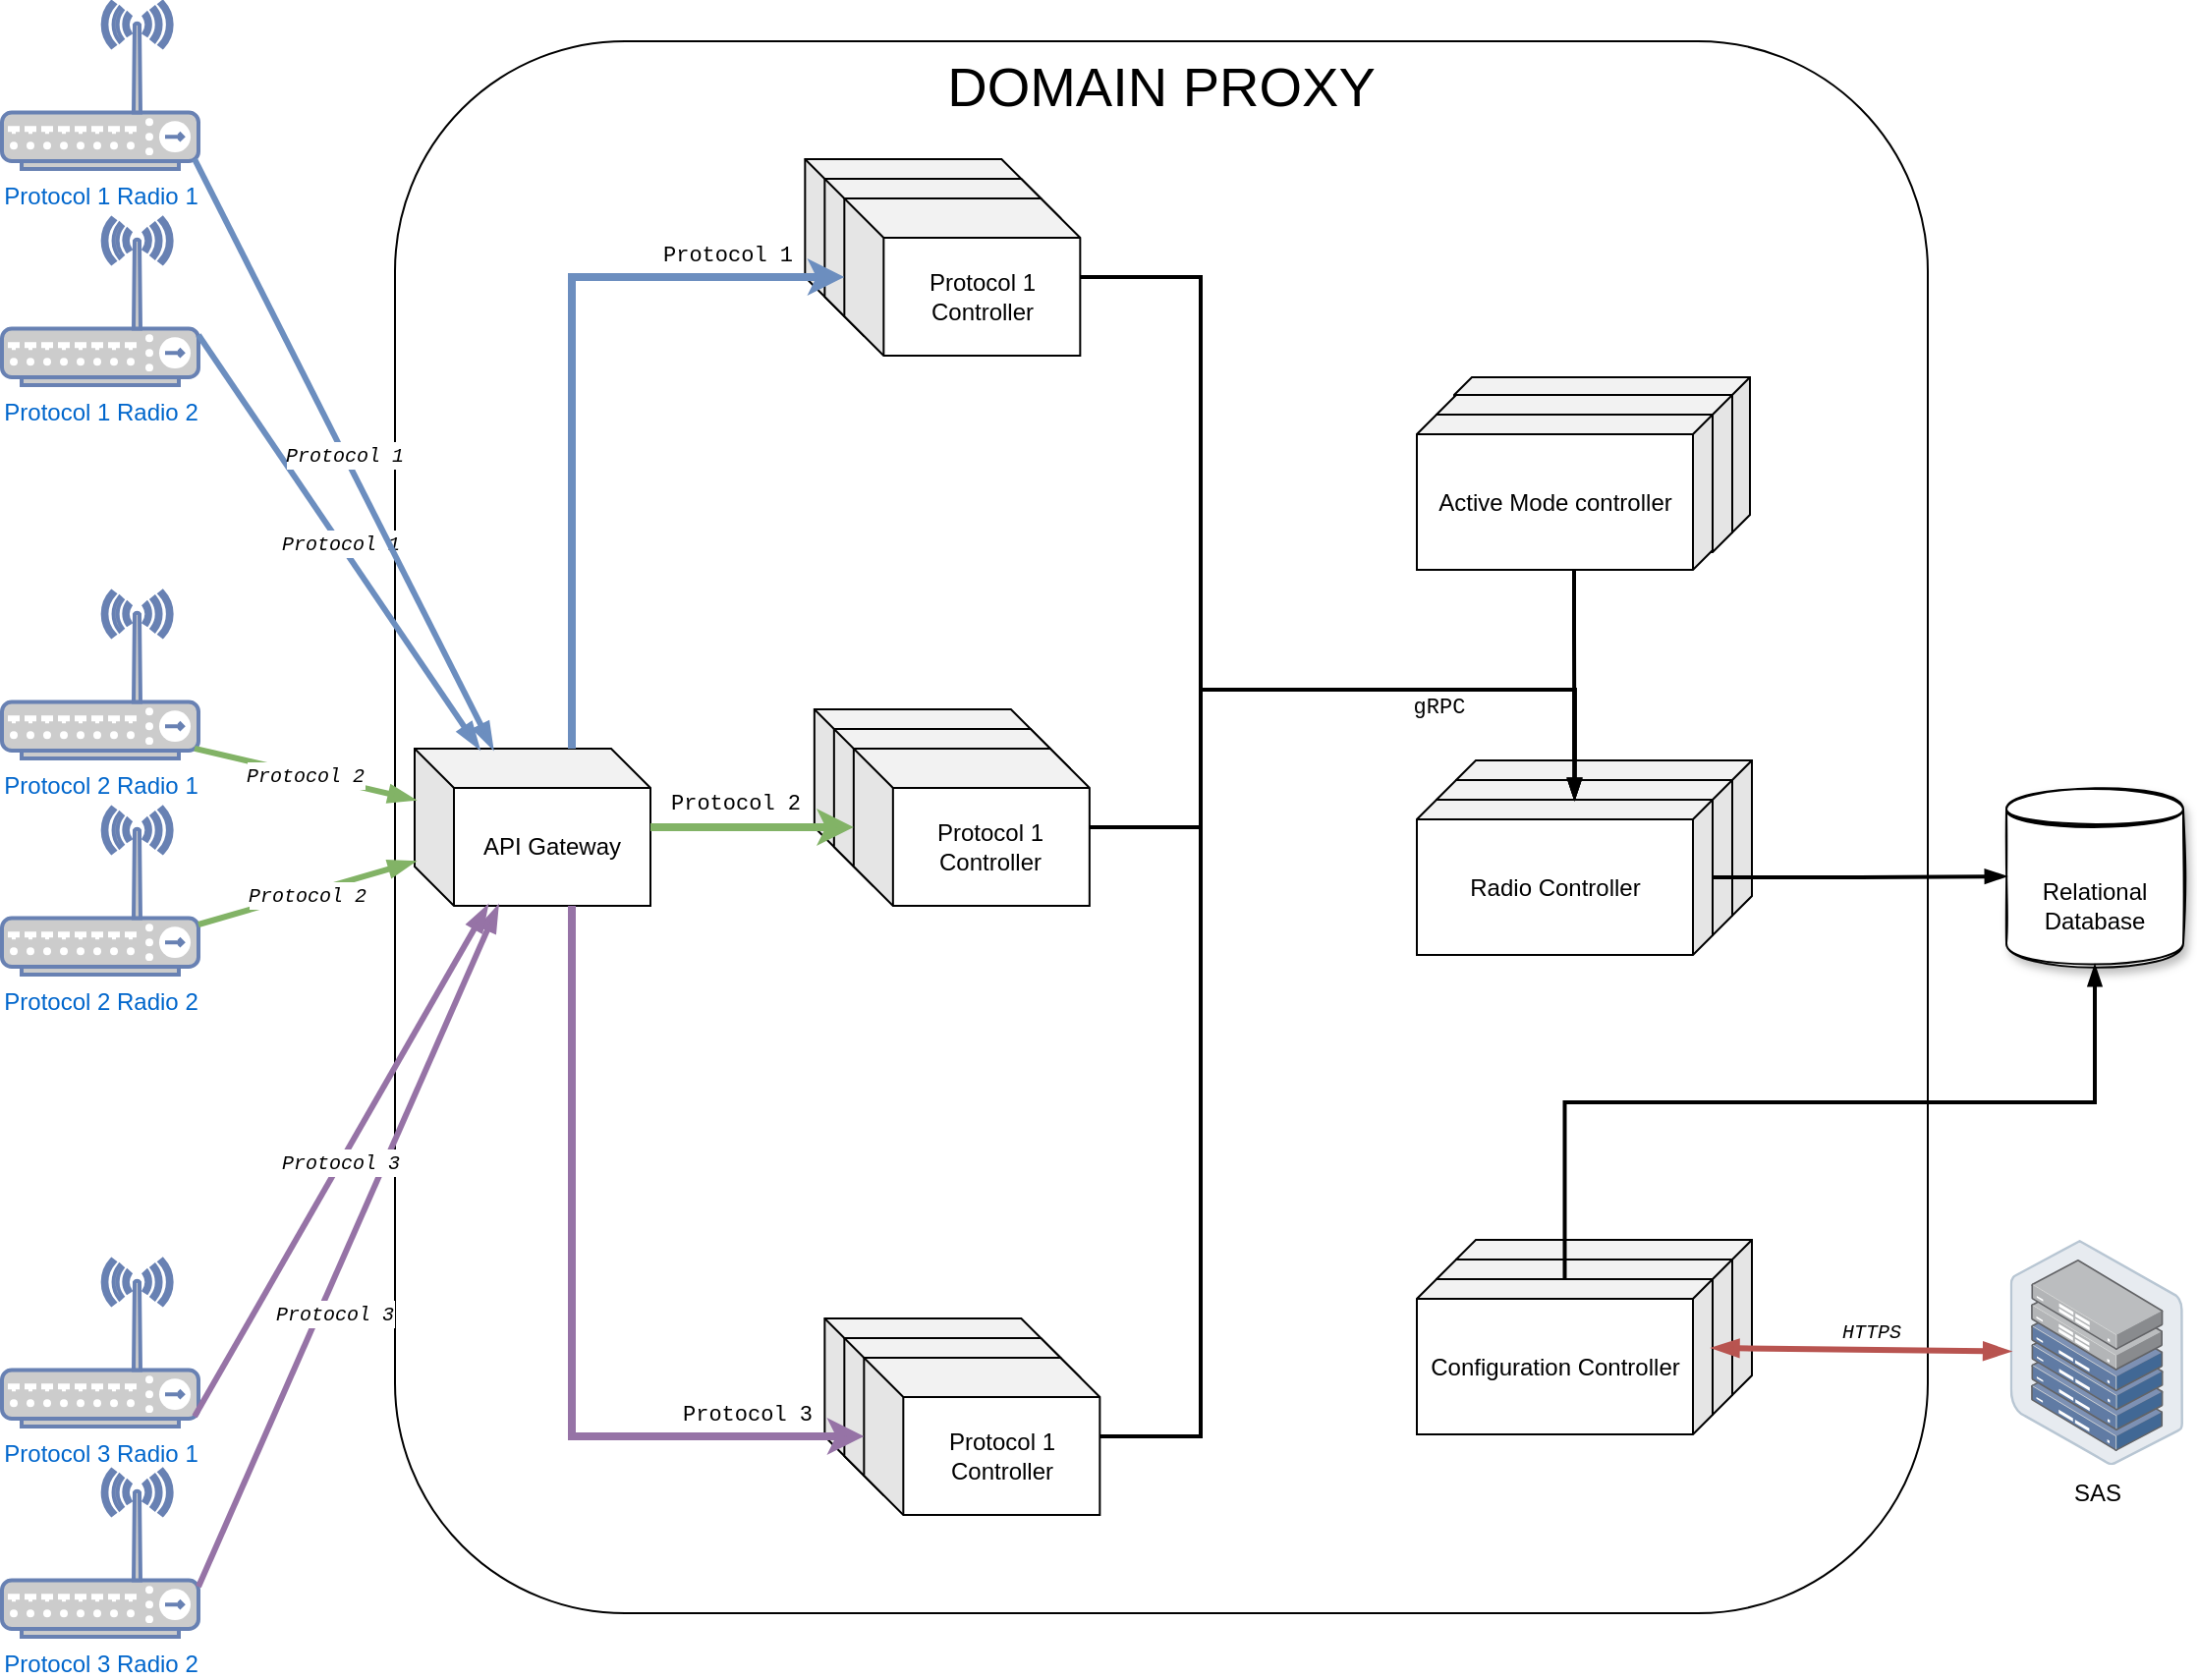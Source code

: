 <mxfile version="14.8.6" type="device"><diagram id="7gcUSTIZ7YSJ5vT40chW" name="Page-1"><mxGraphModel dx="2591" dy="793" grid="1" gridSize="10" guides="1" tooltips="1" connect="1" arrows="1" fold="1" page="1" pageScale="1" pageWidth="1169" pageHeight="827" math="0" shadow="0"><root><mxCell id="0"/><mxCell id="1" parent="0"/><mxCell id="nKKBjFrES7vRYKX_k5ow-2" value="DP background" parent="0"/><mxCell id="Z97wIQjPk-hEf6j-vRbM-3" value="&lt;font style=&quot;font-size: 28px&quot;&gt;DOMAIN PROXY&lt;/font&gt;" style="rounded=1;whiteSpace=wrap;html=1;verticalAlign=top;" parent="nKKBjFrES7vRYKX_k5ow-2" vertex="1"><mxGeometry x="-40" y="680" width="780" height="800" as="geometry"/></mxCell><mxCell id="nKKBjFrES7vRYKX_k5ow-7" value="SAS" parent="0"/><mxCell id="86fW0Xz8hhMvCogfWtac-48" value="SAS" style="points=[];aspect=fixed;html=1;align=center;shadow=0;dashed=0;image;image=img/lib/allied_telesis/storage/Datacenter_Server_Half_Rack_ToR.svg;" parent="nKKBjFrES7vRYKX_k5ow-7" vertex="1"><mxGeometry x="781.8" y="1290" width="88.2" height="114.6" as="geometry"/></mxCell><mxCell id="nKKBjFrES7vRYKX_k5ow-6" value="DB" parent="0"/><mxCell id="86fW0Xz8hhMvCogfWtac-45" value="Relational Database" style="shape=datastore;whiteSpace=wrap;html=1;shadow=1;sketch=1;" parent="nKKBjFrES7vRYKX_k5ow-6" vertex="1"><mxGeometry x="780" y="1060" width="90" height="90" as="geometry"/></mxCell><mxCell id="u12_UtkKOCRD69OJh-KC-21" style="edgeStyle=orthogonalEdgeStyle;rounded=0;orthogonalLoop=1;jettySize=auto;html=1;entryX=0;entryY=0;entryDx=70.25;entryDy=0;entryPerimeter=0;strokeWidth=2;" parent="nKKBjFrES7vRYKX_k5ow-6" source="u12_UtkKOCRD69OJh-KC-13" target="Z97wIQjPk-hEf6j-vRbM-5" edge="1"><mxGeometry relative="1" as="geometry"><Array as="points"><mxPoint x="560" y="980"/><mxPoint x="560" y="980"/></Array></mxGeometry></mxCell><mxCell id="nKKBjFrES7vRYKX_k5ow-4" value="Configuration Controller" parent="0"/><mxCell id="Z97wIQjPk-hEf6j-vRbM-23" value="" style="shape=cube;whiteSpace=wrap;html=1;boundedLbl=1;backgroundOutline=1;darkOpacity=0.05;darkOpacity2=0.1;size=10;flipV=0;flipH=1;" parent="nKKBjFrES7vRYKX_k5ow-4" vertex="1"><mxGeometry x="500" y="1290" width="150.5" height="79" as="geometry"/></mxCell><mxCell id="Z97wIQjPk-hEf6j-vRbM-22" value="" style="shape=cube;whiteSpace=wrap;html=1;boundedLbl=1;backgroundOutline=1;darkOpacity=0.05;darkOpacity2=0.1;size=10;flipV=0;flipH=1;" parent="nKKBjFrES7vRYKX_k5ow-4" vertex="1"><mxGeometry x="490" y="1300" width="150.5" height="79" as="geometry"/></mxCell><mxCell id="86fW0Xz8hhMvCogfWtac-47" value="Configuration Controller" style="shape=cube;whiteSpace=wrap;html=1;boundedLbl=1;backgroundOutline=1;darkOpacity=0.05;darkOpacity2=0.1;size=10;flipV=0;flipH=1;" parent="nKKBjFrES7vRYKX_k5ow-4" vertex="1"><mxGeometry x="480" y="1310" width="150.5" height="79" as="geometry"/></mxCell><mxCell id="nKKBjFrES7vRYKX_k5ow-5" value="Radio Controller" parent="0"/><mxCell id="Z97wIQjPk-hEf6j-vRbM-25" value="" style="shape=cube;whiteSpace=wrap;html=1;boundedLbl=1;backgroundOutline=1;darkOpacity=0.05;darkOpacity2=0.1;size=10;flipV=0;flipH=1;" parent="nKKBjFrES7vRYKX_k5ow-5" vertex="1"><mxGeometry x="500" y="1046" width="150.5" height="79" as="geometry"/></mxCell><mxCell id="Z97wIQjPk-hEf6j-vRbM-24" value="" style="shape=cube;whiteSpace=wrap;html=1;boundedLbl=1;backgroundOutline=1;darkOpacity=0.05;darkOpacity2=0.1;size=10;flipV=0;flipH=1;" parent="nKKBjFrES7vRYKX_k5ow-5" vertex="1"><mxGeometry x="490" y="1056" width="150.5" height="79" as="geometry"/></mxCell><mxCell id="jjKHIAQ1jw_kDske3iEf-38" style="edgeStyle=orthogonalEdgeStyle;rounded=0;orthogonalLoop=1;jettySize=auto;html=1;startArrow=none;startFill=0;endArrow=blockThin;endFill=1;strokeWidth=2;" parent="nKKBjFrES7vRYKX_k5ow-5" source="Z97wIQjPk-hEf6j-vRbM-5" target="86fW0Xz8hhMvCogfWtac-45" edge="1"><mxGeometry relative="1" as="geometry"/></mxCell><mxCell id="Z97wIQjPk-hEf6j-vRbM-5" value="Radio Controller" style="shape=cube;whiteSpace=wrap;html=1;boundedLbl=1;backgroundOutline=1;darkOpacity=0.05;darkOpacity2=0.1;size=10;flipV=0;flipH=1;" parent="nKKBjFrES7vRYKX_k5ow-5" vertex="1"><mxGeometry x="480" y="1066" width="150.5" height="79" as="geometry"/></mxCell><mxCell id="jjKHIAQ1jw_kDske3iEf-35" style="edgeStyle=orthogonalEdgeStyle;rounded=0;orthogonalLoop=1;jettySize=auto;html=1;startArrow=none;startFill=0;endArrow=blockThin;endFill=1;strokeWidth=2;entryX=0;entryY=0;entryDx=70.25;entryDy=0;entryPerimeter=0;" parent="nKKBjFrES7vRYKX_k5ow-5" source="jjKHIAQ1jw_kDske3iEf-27" target="Z97wIQjPk-hEf6j-vRbM-5" edge="1"><mxGeometry relative="1" as="geometry"><Array as="points"><mxPoint x="370" y="1080"/><mxPoint x="370" y="1010"/><mxPoint x="560" y="1010"/></Array><mxPoint x="630" y="1030" as="targetPoint"/></mxGeometry></mxCell><mxCell id="jjKHIAQ1jw_kDske3iEf-36" style="edgeStyle=orthogonalEdgeStyle;rounded=0;orthogonalLoop=1;jettySize=auto;html=1;startArrow=none;startFill=0;endArrow=blockThin;endFill=1;strokeWidth=2;entryX=0;entryY=0;entryDx=70.25;entryDy=0;entryPerimeter=0;" parent="nKKBjFrES7vRYKX_k5ow-5" source="jjKHIAQ1jw_kDske3iEf-30" target="Z97wIQjPk-hEf6j-vRbM-5" edge="1"><mxGeometry relative="1" as="geometry"><Array as="points"><mxPoint x="370" y="1390"/><mxPoint x="370" y="1010"/><mxPoint x="560" y="1010"/></Array><mxPoint x="680" y="1010" as="targetPoint"/></mxGeometry></mxCell><mxCell id="jjKHIAQ1jw_kDske3iEf-39" style="edgeStyle=orthogonalEdgeStyle;rounded=0;orthogonalLoop=1;jettySize=auto;html=1;startArrow=none;startFill=0;endArrow=blockThin;endFill=1;strokeWidth=2;" parent="nKKBjFrES7vRYKX_k5ow-5" source="86fW0Xz8hhMvCogfWtac-47" target="86fW0Xz8hhMvCogfWtac-45" edge="1"><mxGeometry relative="1" as="geometry"><Array as="points"><mxPoint x="555" y="1220"/><mxPoint x="825" y="1220"/></Array></mxGeometry></mxCell><mxCell id="nKKBjFrES7vRYKX_k5ow-3" value="Protocol Controller" parent="0"/><mxCell id="jjKHIAQ1jw_kDske3iEf-19" value="Protocol 1 Controller" style="shape=cube;whiteSpace=wrap;html=1;boundedLbl=1;backgroundOutline=1;darkOpacity=0.05;darkOpacity2=0.1;" parent="nKKBjFrES7vRYKX_k5ow-3" vertex="1"><mxGeometry x="168.67" y="740" width="120" height="80" as="geometry"/></mxCell><mxCell id="jjKHIAQ1jw_kDske3iEf-18" value="Protocol 1 Controller" style="shape=cube;whiteSpace=wrap;html=1;boundedLbl=1;backgroundOutline=1;darkOpacity=0.05;darkOpacity2=0.1;" parent="nKKBjFrES7vRYKX_k5ow-3" vertex="1"><mxGeometry x="178.67" y="750" width="120" height="80" as="geometry"/></mxCell><mxCell id="jjKHIAQ1jw_kDske3iEf-9" value="Protocol 1 Controller" style="shape=cube;whiteSpace=wrap;html=1;boundedLbl=1;backgroundOutline=1;darkOpacity=0.05;darkOpacity2=0.1;" parent="nKKBjFrES7vRYKX_k5ow-3" vertex="1"><mxGeometry x="188.67" y="760" width="120" height="80" as="geometry"/></mxCell><mxCell id="jjKHIAQ1jw_kDske3iEf-23" value="Protocol 1 Controller" style="shape=cube;whiteSpace=wrap;html=1;boundedLbl=1;backgroundOutline=1;darkOpacity=0.05;darkOpacity2=0.1;" parent="nKKBjFrES7vRYKX_k5ow-3" vertex="1"><mxGeometry x="173.42" y="1020" width="120" height="80" as="geometry"/></mxCell><mxCell id="jjKHIAQ1jw_kDske3iEf-26" value="Protocol 1 Controller" style="shape=cube;whiteSpace=wrap;html=1;boundedLbl=1;backgroundOutline=1;darkOpacity=0.05;darkOpacity2=0.1;" parent="nKKBjFrES7vRYKX_k5ow-3" vertex="1"><mxGeometry x="183.42" y="1030" width="120" height="80" as="geometry"/></mxCell><mxCell id="jjKHIAQ1jw_kDske3iEf-27" value="Protocol 1 Controller" style="shape=cube;whiteSpace=wrap;html=1;boundedLbl=1;backgroundOutline=1;darkOpacity=0.05;darkOpacity2=0.1;" parent="nKKBjFrES7vRYKX_k5ow-3" vertex="1"><mxGeometry x="193.42" y="1040" width="120" height="80" as="geometry"/></mxCell><mxCell id="jjKHIAQ1jw_kDske3iEf-28" value="Protocol 1 Controller" style="shape=cube;whiteSpace=wrap;html=1;boundedLbl=1;backgroundOutline=1;darkOpacity=0.05;darkOpacity2=0.1;" parent="nKKBjFrES7vRYKX_k5ow-3" vertex="1"><mxGeometry x="178.67" y="1330" width="120" height="80" as="geometry"/></mxCell><mxCell id="jjKHIAQ1jw_kDske3iEf-29" value="Protocol 1 Controller" style="shape=cube;whiteSpace=wrap;html=1;boundedLbl=1;backgroundOutline=1;darkOpacity=0.05;darkOpacity2=0.1;" parent="nKKBjFrES7vRYKX_k5ow-3" vertex="1"><mxGeometry x="188.67" y="1340" width="120" height="80" as="geometry"/></mxCell><mxCell id="jjKHIAQ1jw_kDske3iEf-30" value="Protocol 1 Controller" style="shape=cube;whiteSpace=wrap;html=1;boundedLbl=1;backgroundOutline=1;darkOpacity=0.05;darkOpacity2=0.1;" parent="nKKBjFrES7vRYKX_k5ow-3" vertex="1"><mxGeometry x="198.67" y="1350" width="120" height="80" as="geometry"/></mxCell><mxCell id="jjKHIAQ1jw_kDske3iEf-2" value="API Gateway" parent="0"/><mxCell id="jjKHIAQ1jw_kDske3iEf-3" value="API Gateway" style="shape=cube;whiteSpace=wrap;html=1;boundedLbl=1;backgroundOutline=1;darkOpacity=0.05;darkOpacity2=0.1;" parent="jjKHIAQ1jw_kDske3iEf-2" vertex="1"><mxGeometry x="-30" y="1040" width="120" height="80" as="geometry"/></mxCell><mxCell id="nKKBjFrES7vRYKX_k5ow-1" value="CBSD" parent="0"/><mxCell id="d80_Z4H58CeDwpTg7EZq-19" value="Protocol 3 Radio 2" style="fontColor=#0066CC;verticalAlign=top;verticalLabelPosition=bottom;labelPosition=center;align=center;html=1;outlineConnect=0;fillColor=#CCCCCC;strokeColor=#6881B3;gradientColor=none;gradientDirection=north;strokeWidth=2;shape=mxgraph.networks.wireless_hub;" parent="nKKBjFrES7vRYKX_k5ow-1" vertex="1"><mxGeometry x="-240" y="1407" width="100" height="85" as="geometry"/></mxCell><mxCell id="d80_Z4H58CeDwpTg7EZq-18" value="Protocol 3 Radio 1" style="fontColor=#0066CC;verticalAlign=top;verticalLabelPosition=bottom;labelPosition=center;align=center;html=1;outlineConnect=0;fillColor=#CCCCCC;strokeColor=#6881B3;gradientColor=none;gradientDirection=north;strokeWidth=2;shape=mxgraph.networks.wireless_hub;" parent="nKKBjFrES7vRYKX_k5ow-1" vertex="1"><mxGeometry x="-240" y="1300" width="100" height="85" as="geometry"/></mxCell><mxCell id="86fW0Xz8hhMvCogfWtac-51" value="Protocol 2 Radio 2" style="fontColor=#0066CC;verticalAlign=top;verticalLabelPosition=bottom;labelPosition=center;align=center;html=1;outlineConnect=0;fillColor=#CCCCCC;strokeColor=#6881B3;gradientColor=none;gradientDirection=north;strokeWidth=2;shape=mxgraph.networks.wireless_hub;" parent="nKKBjFrES7vRYKX_k5ow-1" vertex="1"><mxGeometry x="-240" y="1070" width="100" height="85" as="geometry"/></mxCell><mxCell id="86fW0Xz8hhMvCogfWtac-50" value="Protocol 2 Radio 1" style="fontColor=#0066CC;verticalAlign=top;verticalLabelPosition=bottom;labelPosition=center;align=center;html=1;outlineConnect=0;fillColor=#CCCCCC;strokeColor=#6881B3;gradientColor=none;gradientDirection=north;strokeWidth=2;shape=mxgraph.networks.wireless_hub;" parent="nKKBjFrES7vRYKX_k5ow-1" vertex="1"><mxGeometry x="-240" y="960" width="100" height="85" as="geometry"/></mxCell><mxCell id="86fW0Xz8hhMvCogfWtac-49" value="Protocol 1 Radio 2" style="fontColor=#0066CC;verticalAlign=top;verticalLabelPosition=bottom;labelPosition=center;align=center;html=1;outlineConnect=0;fillColor=#CCCCCC;strokeColor=#6881B3;gradientColor=none;gradientDirection=north;strokeWidth=2;shape=mxgraph.networks.wireless_hub;" parent="nKKBjFrES7vRYKX_k5ow-1" vertex="1"><mxGeometry x="-240" y="770" width="100" height="85" as="geometry"/></mxCell><mxCell id="d80_Z4H58CeDwpTg7EZq-17" value="Protocol 1 Radio 1" style="fontColor=#0066CC;verticalAlign=top;verticalLabelPosition=bottom;labelPosition=center;align=center;html=1;outlineConnect=0;fillColor=#CCCCCC;strokeColor=#6881B3;gradientColor=none;gradientDirection=north;strokeWidth=2;shape=mxgraph.networks.wireless_hub;" parent="nKKBjFrES7vRYKX_k5ow-1" vertex="1"><mxGeometry x="-240" y="660" width="100" height="85" as="geometry"/></mxCell><mxCell id="nKKBjFrES7vRYKX_k5ow-9" value="Data Path" parent="0"/><mxCell id="d80_Z4H58CeDwpTg7EZq-24" value="" style="edgeStyle=none;rounded=0;orthogonalLoop=1;jettySize=auto;html=1;strokeWidth=3;startArrow=blockThin;startFill=1;endArrow=none;endFill=0;entryX=1;entryY=0.7;entryDx=0;entryDy=0;entryPerimeter=0;fillColor=#e1d5e7;strokeColor=#9673a6;" parent="nKKBjFrES7vRYKX_k5ow-9" source="jjKHIAQ1jw_kDske3iEf-3" target="d80_Z4H58CeDwpTg7EZq-19" edge="1"><mxGeometry relative="1" as="geometry"><mxPoint x="-59" y="1402" as="sourcePoint"/><mxPoint x="-100" y="1061.071" as="targetPoint"/></mxGeometry></mxCell><mxCell id="d80_Z4H58CeDwpTg7EZq-35" value="&lt;i&gt;&lt;font style=&quot;font-size: 10px&quot; face=&quot;Courier New&quot;&gt;Protocol 3&lt;/font&gt;&lt;/i&gt;" style="edgeLabel;html=1;align=center;verticalAlign=middle;resizable=0;points=[];" parent="d80_Z4H58CeDwpTg7EZq-24" vertex="1" connectable="0"><mxGeometry x="0.221" y="3" relative="1" as="geometry"><mxPoint x="6.56" y="-6.4" as="offset"/></mxGeometry></mxCell><mxCell id="86fW0Xz8hhMvCogfWtac-58" value="&lt;i&gt;&lt;font style=&quot;font-size: 10px&quot; face=&quot;Courier New&quot;&gt;Protocol 3&lt;/font&gt;&lt;/i&gt;" style="edgeStyle=none;rounded=0;orthogonalLoop=1;jettySize=auto;html=1;startArrow=blockThin;startFill=1;endArrow=none;endFill=0;strokeWidth=3;entryX=0.98;entryY=0.94;entryDx=0;entryDy=0;entryPerimeter=0;fillColor=#e1d5e7;strokeColor=#9673a6;" parent="nKKBjFrES7vRYKX_k5ow-9" source="jjKHIAQ1jw_kDske3iEf-3" target="d80_Z4H58CeDwpTg7EZq-18" edge="1"><mxGeometry relative="1" as="geometry"><mxPoint x="-59" y="1367" as="sourcePoint"/></mxGeometry></mxCell><mxCell id="d80_Z4H58CeDwpTg7EZq-23" value="&lt;i&gt;&lt;font style=&quot;font-size: 10px&quot; face=&quot;Courier New&quot;&gt;Protocol 2&lt;/font&gt;&lt;/i&gt;" style="edgeStyle=none;rounded=0;orthogonalLoop=1;jettySize=auto;html=1;strokeWidth=3;startArrow=blockThin;startFill=1;endArrow=none;endFill=0;entryX=1;entryY=0.7;entryDx=0;entryDy=0;entryPerimeter=0;fillColor=#d5e8d4;strokeColor=#82b366;" parent="nKKBjFrES7vRYKX_k5ow-9" source="jjKHIAQ1jw_kDske3iEf-3" target="86fW0Xz8hhMvCogfWtac-51" edge="1"><mxGeometry relative="1" as="geometry"><mxPoint x="-60" y="1120" as="sourcePoint"/><mxPoint x="-120" y="1140.001" as="targetPoint"/></mxGeometry></mxCell><mxCell id="86fW0Xz8hhMvCogfWtac-55" value="&lt;i&gt;&lt;font style=&quot;font-size: 10px&quot; face=&quot;Courier New&quot;&gt;Protocol 2&lt;/font&gt;&lt;/i&gt;" style="edgeStyle=none;rounded=0;orthogonalLoop=1;jettySize=auto;html=1;strokeWidth=3;startArrow=blockThin;startFill=1;endArrow=none;endFill=0;entryX=0.98;entryY=0.94;entryDx=0;entryDy=0;entryPerimeter=0;fillColor=#d5e8d4;strokeColor=#82b366;" parent="nKKBjFrES7vRYKX_k5ow-9" source="jjKHIAQ1jw_kDske3iEf-3" target="86fW0Xz8hhMvCogfWtac-50" edge="1"><mxGeometry relative="1" as="geometry"><Array as="points"/><mxPoint x="-60" y="1085" as="sourcePoint"/></mxGeometry></mxCell><mxCell id="d80_Z4H58CeDwpTg7EZq-22" value="&lt;i&gt;&lt;font face=&quot;Courier New&quot; style=&quot;font-size: 10px&quot;&gt;Protocol 1&lt;/font&gt;&lt;/i&gt;" style="edgeStyle=none;rounded=0;orthogonalLoop=1;jettySize=auto;html=1;strokeWidth=3;startArrow=blockThin;startFill=1;endArrow=none;endFill=0;entryX=1;entryY=0.7;entryDx=0;entryDy=0;entryPerimeter=0;fillColor=#dae8fc;strokeColor=#6c8ebf;" parent="nKKBjFrES7vRYKX_k5ow-9" source="jjKHIAQ1jw_kDske3iEf-3" target="86fW0Xz8hhMvCogfWtac-49" edge="1"><mxGeometry relative="1" as="geometry"><mxPoint x="-60" y="840" as="sourcePoint"/><mxPoint x="-120" y="1041.071" as="targetPoint"/></mxGeometry></mxCell><mxCell id="d80_Z4H58CeDwpTg7EZq-21" value="&lt;i&gt;&lt;font face=&quot;Courier New&quot; style=&quot;font-size: 10px&quot;&gt;Protocol 1&lt;/font&gt;&lt;/i&gt;" style="edgeStyle=none;rounded=0;orthogonalLoop=1;jettySize=auto;html=1;strokeWidth=3;startArrow=blockThin;startFill=1;endArrow=none;endFill=0;entryX=0.98;entryY=0.94;entryDx=0;entryDy=0;entryPerimeter=0;fillColor=#dae8fc;strokeColor=#6c8ebf;" parent="nKKBjFrES7vRYKX_k5ow-9" source="jjKHIAQ1jw_kDske3iEf-3" target="d80_Z4H58CeDwpTg7EZq-17" edge="1"><mxGeometry relative="1" as="geometry"><mxPoint x="-60" y="805" as="sourcePoint"/><mxPoint x="-90" y="710" as="targetPoint"/></mxGeometry></mxCell><mxCell id="86fW0Xz8hhMvCogfWtac-46" style="edgeStyle=none;rounded=0;orthogonalLoop=1;jettySize=auto;html=1;exitX=0;exitY=0;exitDx=0;exitDy=35;exitPerimeter=0;startArrow=blockThin;startFill=1;endArrow=blockThin;endFill=1;strokeWidth=3;fillColor=#f8cecc;strokeColor=#b85450;" parent="nKKBjFrES7vRYKX_k5ow-9" source="86fW0Xz8hhMvCogfWtac-47" target="86fW0Xz8hhMvCogfWtac-48" edge="1"><mxGeometry relative="1" as="geometry"/></mxCell><mxCell id="d80_Z4H58CeDwpTg7EZq-36" value="&lt;font face=&quot;Courier New&quot; style=&quot;font-size: 10px&quot;&gt;&lt;i&gt;HTTPS&lt;/i&gt;&lt;/font&gt;" style="edgeLabel;html=1;align=center;verticalAlign=middle;resizable=0;points=[];" parent="86fW0Xz8hhMvCogfWtac-46" vertex="1" connectable="0"><mxGeometry x="-0.135" y="1" relative="1" as="geometry"><mxPoint x="15" y="-9" as="offset"/></mxGeometry></mxCell><mxCell id="jjKHIAQ1jw_kDske3iEf-12" style="edgeStyle=orthogonalEdgeStyle;rounded=0;orthogonalLoop=1;jettySize=auto;html=1;fillColor=#d5e8d4;strokeColor=#82b366;strokeWidth=4;" parent="nKKBjFrES7vRYKX_k5ow-9" source="jjKHIAQ1jw_kDske3iEf-3" target="jjKHIAQ1jw_kDske3iEf-27" edge="1"><mxGeometry relative="1" as="geometry"><mxPoint x="170" y="1080" as="targetPoint"/></mxGeometry></mxCell><mxCell id="jjKHIAQ1jw_kDske3iEf-16" value="&lt;font face=&quot;Courier New&quot;&gt;Protocol 2&lt;/font&gt;" style="edgeLabel;html=1;align=center;verticalAlign=middle;resizable=0;points=[];" parent="jjKHIAQ1jw_kDske3iEf-12" vertex="1" connectable="0"><mxGeometry x="0.725" relative="1" as="geometry"><mxPoint x="-46" y="-12" as="offset"/></mxGeometry></mxCell><mxCell id="jjKHIAQ1jw_kDske3iEf-31" style="edgeStyle=orthogonalEdgeStyle;rounded=0;orthogonalLoop=1;jettySize=auto;html=1;fillColor=#e1d5e7;strokeColor=#9673a6;strokeWidth=4;" parent="nKKBjFrES7vRYKX_k5ow-9" source="jjKHIAQ1jw_kDske3iEf-3" target="jjKHIAQ1jw_kDske3iEf-30" edge="1"><mxGeometry relative="1" as="geometry"><Array as="points"><mxPoint x="50" y="1390"/></Array></mxGeometry></mxCell><mxCell id="jjKHIAQ1jw_kDske3iEf-32" value="&lt;font face=&quot;Courier New&quot;&gt;Protocol 3&lt;/font&gt;" style="edgeLabel;html=1;align=center;verticalAlign=middle;resizable=0;points=[];" parent="jjKHIAQ1jw_kDske3iEf-31" vertex="1" connectable="0"><mxGeometry x="0.805" relative="1" as="geometry"><mxPoint x="-19" y="-11" as="offset"/></mxGeometry></mxCell><mxCell id="jjKHIAQ1jw_kDske3iEf-11" style="edgeStyle=orthogonalEdgeStyle;rounded=0;orthogonalLoop=1;jettySize=auto;html=1;fillColor=#dae8fc;strokeColor=#6c8ebf;strokeWidth=4;" parent="nKKBjFrES7vRYKX_k5ow-9" source="jjKHIAQ1jw_kDske3iEf-3" target="jjKHIAQ1jw_kDske3iEf-9" edge="1"><mxGeometry relative="1" as="geometry"><Array as="points"><mxPoint x="50" y="800"/></Array></mxGeometry></mxCell><mxCell id="jjKHIAQ1jw_kDske3iEf-15" value="&lt;font face=&quot;Courier New&quot;&gt;Protocol 1&lt;/font&gt;" style="edgeLabel;html=1;align=center;verticalAlign=middle;resizable=0;points=[];" parent="jjKHIAQ1jw_kDske3iEf-11" vertex="1" connectable="0"><mxGeometry x="0.772" y="1" relative="1" as="geometry"><mxPoint x="-17" y="-10" as="offset"/></mxGeometry></mxCell><mxCell id="jjKHIAQ1jw_kDske3iEf-34" style="edgeStyle=orthogonalEdgeStyle;rounded=0;orthogonalLoop=1;jettySize=auto;html=1;startArrow=none;startFill=0;endArrow=blockThin;endFill=1;strokeWidth=2;entryX=0;entryY=0;entryDx=70.25;entryDy=0;entryPerimeter=0;" parent="nKKBjFrES7vRYKX_k5ow-9" source="jjKHIAQ1jw_kDske3iEf-9" target="Z97wIQjPk-hEf6j-vRbM-5" edge="1"><mxGeometry relative="1" as="geometry"><Array as="points"><mxPoint x="370" y="800"/><mxPoint x="370" y="1010"/><mxPoint x="560" y="1010"/></Array><mxPoint x="720" y="970" as="targetPoint"/></mxGeometry></mxCell><mxCell id="jjKHIAQ1jw_kDske3iEf-37" value="&lt;font face=&quot;Courier New&quot;&gt;gRPC&lt;/font&gt;" style="edgeLabel;html=1;align=center;verticalAlign=middle;resizable=0;points=[];" parent="jjKHIAQ1jw_kDske3iEf-34" vertex="1" connectable="0"><mxGeometry x="0.859" relative="1" as="geometry"><mxPoint x="-70" y="-11" as="offset"/></mxGeometry></mxCell><object label="CBSD Simulator" id="u12_UtkKOCRD69OJh-KC-9"><mxCell parent="0"/></object><mxCell id="u12_UtkKOCRD69OJh-KC-11" value="" style="shape=cube;whiteSpace=wrap;html=1;boundedLbl=1;backgroundOutline=1;darkOpacity=0.05;darkOpacity2=0.1;flipV=0;flipH=1;size=9;" parent="u12_UtkKOCRD69OJh-KC-9" vertex="1"><mxGeometry x="499" y="851" width="150.5" height="79" as="geometry"/></mxCell><mxCell id="u12_UtkKOCRD69OJh-KC-12" value="" style="shape=cube;whiteSpace=wrap;html=1;boundedLbl=1;backgroundOutline=1;darkOpacity=0.05;darkOpacity2=0.1;flipV=0;flipH=1;size=10;" parent="u12_UtkKOCRD69OJh-KC-9" vertex="1"><mxGeometry x="490" y="860" width="150.5" height="80" as="geometry"/></mxCell><mxCell id="u12_UtkKOCRD69OJh-KC-13" value="Active Mode controller" style="shape=cube;whiteSpace=wrap;html=1;boundedLbl=1;backgroundOutline=1;darkOpacity=0.05;darkOpacity2=0.1;flipV=0;flipH=1;size=10;" parent="u12_UtkKOCRD69OJh-KC-9" vertex="1"><mxGeometry x="480" y="870" width="150.5" height="79" as="geometry"/></mxCell></root></mxGraphModel></diagram></mxfile>